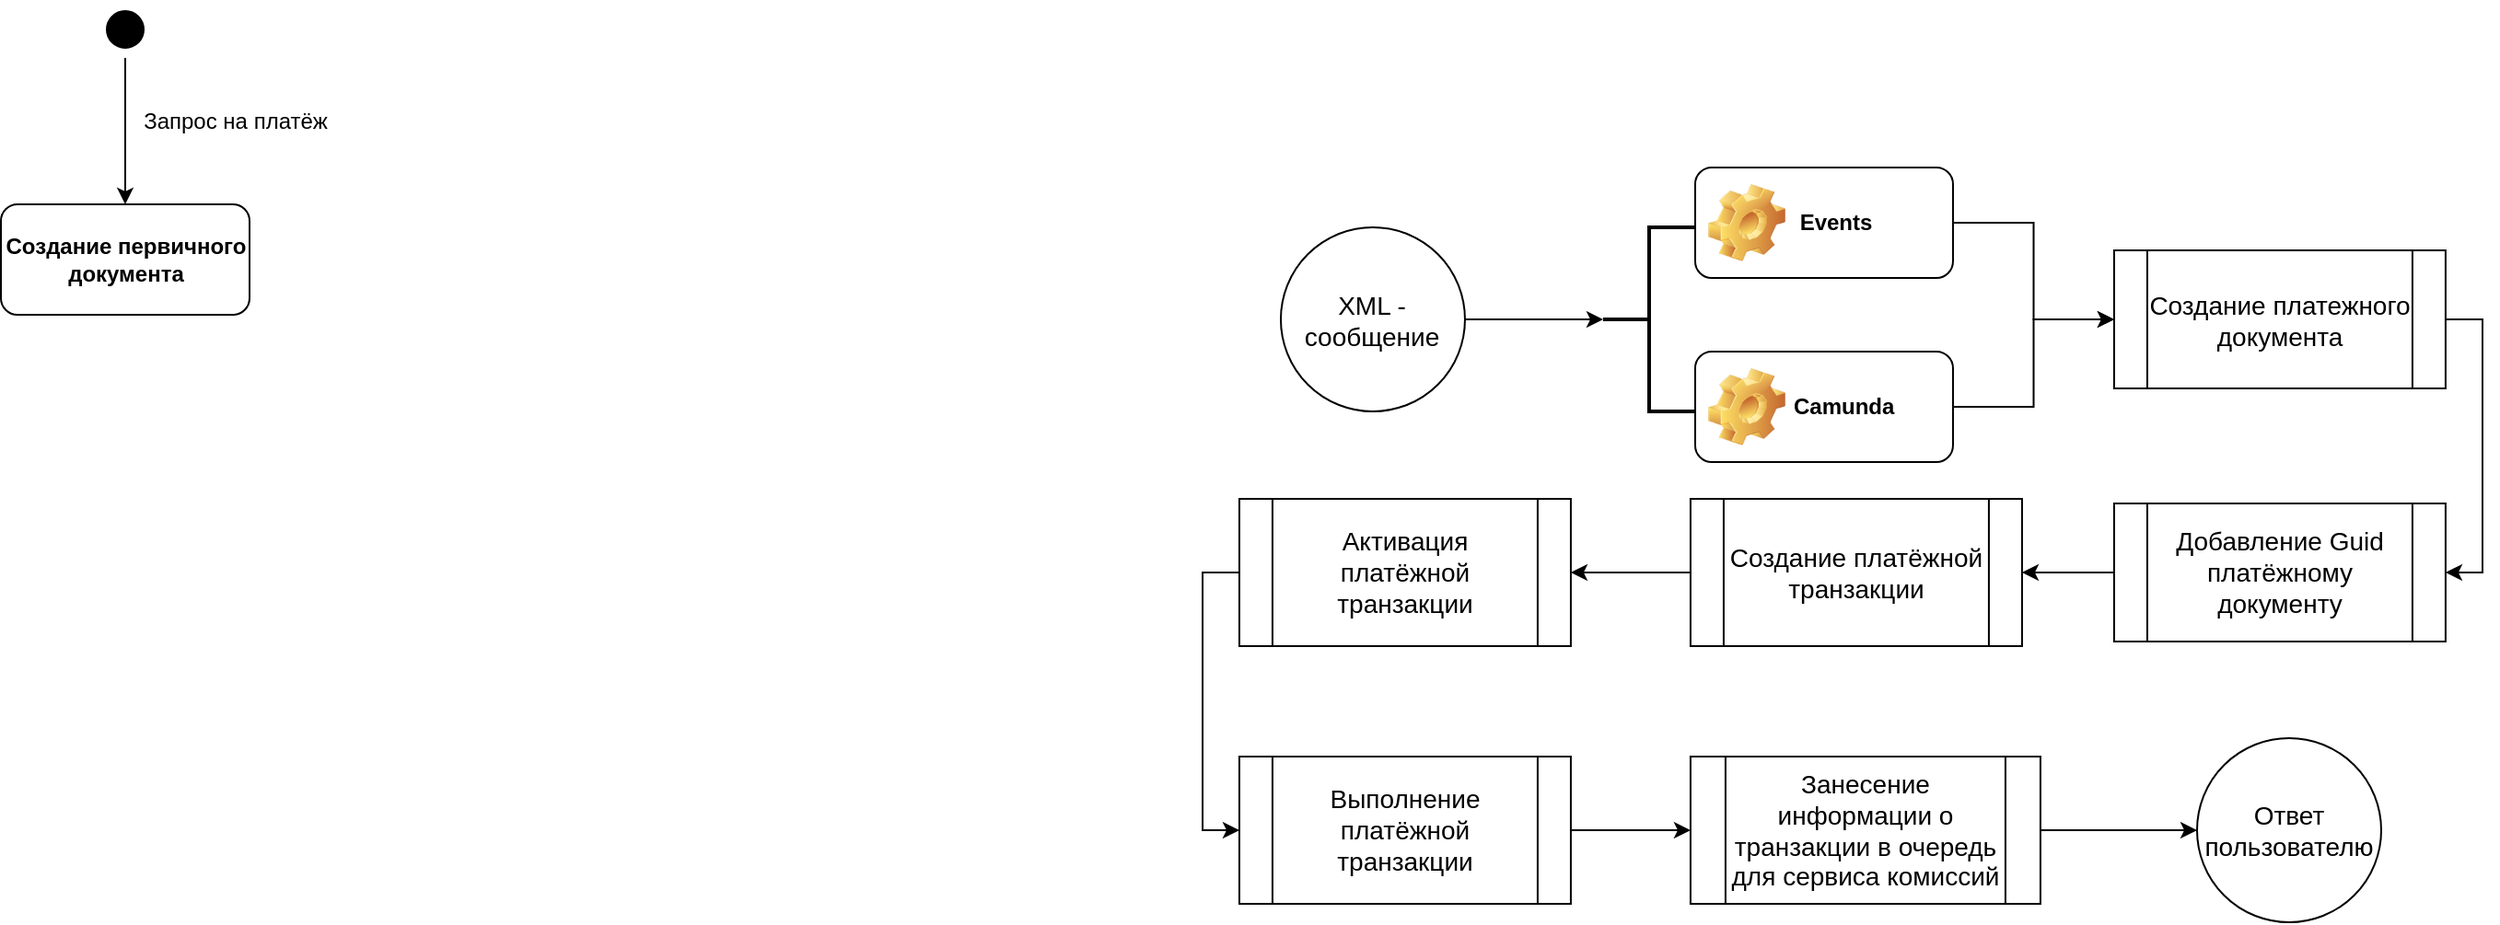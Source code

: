 <mxfile version="22.1.11" type="device">
  <diagram name="Страница — 1" id="17ytlJutnfbPDFOByeV_">
    <mxGraphModel dx="2193" dy="835" grid="1" gridSize="10" guides="1" tooltips="1" connect="1" arrows="1" fold="1" page="1" pageScale="1" pageWidth="827" pageHeight="1169" math="0" shadow="0">
      <root>
        <mxCell id="0" />
        <mxCell id="1" parent="0" />
        <mxCell id="o8RzPSBCsfLitdQUEArX-3" value="" style="edgeStyle=orthogonalEdgeStyle;rounded=0;orthogonalLoop=1;jettySize=auto;html=1;" parent="1" source="sD51jkV7iEJHB1a5SW3d-1" target="o8RzPSBCsfLitdQUEArX-2" edge="1">
          <mxGeometry relative="1" as="geometry" />
        </mxCell>
        <mxCell id="sD51jkV7iEJHB1a5SW3d-1" value="&lt;font style=&quot;font-size: 14px;&quot;&gt;XML - сообщение&lt;/font&gt;" style="ellipse;whiteSpace=wrap;html=1;aspect=fixed;" parent="1" vertex="1">
          <mxGeometry x="82.48" y="162.5" width="100" height="100" as="geometry" />
        </mxCell>
        <mxCell id="o8RzPSBCsfLitdQUEArX-4" style="edgeStyle=orthogonalEdgeStyle;rounded=0;orthogonalLoop=1;jettySize=auto;html=1;entryX=1;entryY=0.5;entryDx=0;entryDy=0;exitX=1;exitY=0.5;exitDx=0;exitDy=0;" parent="1" source="sD51jkV7iEJHB1a5SW3d-2" target="sD51jkV7iEJHB1a5SW3d-4" edge="1">
          <mxGeometry relative="1" as="geometry" />
        </mxCell>
        <mxCell id="sD51jkV7iEJHB1a5SW3d-2" value="&lt;font style=&quot;font-size: 14px;&quot;&gt;Создание платежного документа&lt;/font&gt;" style="shape=process;whiteSpace=wrap;html=1;backgroundOutline=1;" parent="1" vertex="1">
          <mxGeometry x="534.96" y="175" width="180" height="75" as="geometry" />
        </mxCell>
        <mxCell id="o8RzPSBCsfLitdQUEArX-5" value="" style="edgeStyle=orthogonalEdgeStyle;rounded=0;orthogonalLoop=1;jettySize=auto;html=1;" parent="1" source="sD51jkV7iEJHB1a5SW3d-4" target="sD51jkV7iEJHB1a5SW3d-6" edge="1">
          <mxGeometry relative="1" as="geometry" />
        </mxCell>
        <mxCell id="sD51jkV7iEJHB1a5SW3d-4" value="&lt;font style=&quot;font-size: 14px;&quot;&gt;Добавление Guid платёжному документу&lt;/font&gt;" style="shape=process;whiteSpace=wrap;html=1;backgroundOutline=1;" parent="1" vertex="1">
          <mxGeometry x="534.96" y="312.5" width="180" height="75" as="geometry" />
        </mxCell>
        <mxCell id="sD51jkV7iEJHB1a5SW3d-9" value="" style="edgeStyle=orthogonalEdgeStyle;rounded=0;orthogonalLoop=1;jettySize=auto;html=1;" parent="1" source="sD51jkV7iEJHB1a5SW3d-6" target="sD51jkV7iEJHB1a5SW3d-8" edge="1">
          <mxGeometry relative="1" as="geometry" />
        </mxCell>
        <mxCell id="sD51jkV7iEJHB1a5SW3d-6" value="&lt;span style=&quot;font-size: 14px;&quot;&gt;Создание платёжной транзакции&lt;/span&gt;" style="shape=process;whiteSpace=wrap;html=1;backgroundOutline=1;" parent="1" vertex="1">
          <mxGeometry x="304.96" y="310" width="180" height="80" as="geometry" />
        </mxCell>
        <mxCell id="o8RzPSBCsfLitdQUEArX-6" style="edgeStyle=orthogonalEdgeStyle;rounded=0;orthogonalLoop=1;jettySize=auto;html=1;entryX=0;entryY=0.5;entryDx=0;entryDy=0;exitX=0;exitY=0.5;exitDx=0;exitDy=0;" parent="1" source="sD51jkV7iEJHB1a5SW3d-8" target="sD51jkV7iEJHB1a5SW3d-10" edge="1">
          <mxGeometry relative="1" as="geometry" />
        </mxCell>
        <mxCell id="sD51jkV7iEJHB1a5SW3d-8" value="&lt;span style=&quot;font-size: 14px;&quot;&gt;Активация платёжной транзакции&lt;/span&gt;" style="shape=process;whiteSpace=wrap;html=1;backgroundOutline=1;" parent="1" vertex="1">
          <mxGeometry x="59.96" y="310" width="180" height="80" as="geometry" />
        </mxCell>
        <mxCell id="o8RzPSBCsfLitdQUEArX-7" value="" style="edgeStyle=orthogonalEdgeStyle;rounded=0;orthogonalLoop=1;jettySize=auto;html=1;" parent="1" source="sD51jkV7iEJHB1a5SW3d-10" target="sD51jkV7iEJHB1a5SW3d-13" edge="1">
          <mxGeometry relative="1" as="geometry" />
        </mxCell>
        <mxCell id="sD51jkV7iEJHB1a5SW3d-10" value="&lt;span style=&quot;font-size: 14px;&quot;&gt;Выполнение платёжной транзакции&lt;/span&gt;" style="shape=process;whiteSpace=wrap;html=1;backgroundOutline=1;" parent="1" vertex="1">
          <mxGeometry x="59.96" y="450" width="180" height="80" as="geometry" />
        </mxCell>
        <mxCell id="sD51jkV7iEJHB1a5SW3d-19" value="" style="edgeStyle=orthogonalEdgeStyle;rounded=0;orthogonalLoop=1;jettySize=auto;html=1;" parent="1" source="sD51jkV7iEJHB1a5SW3d-13" target="sD51jkV7iEJHB1a5SW3d-16" edge="1">
          <mxGeometry relative="1" as="geometry" />
        </mxCell>
        <mxCell id="sD51jkV7iEJHB1a5SW3d-13" value="&lt;span style=&quot;font-size: 14px;&quot;&gt;Занесение информации о транзакции в очередь для сервиса комиссий&lt;/span&gt;" style="shape=process;whiteSpace=wrap;html=1;backgroundOutline=1;" parent="1" vertex="1">
          <mxGeometry x="304.96" y="450" width="190" height="80" as="geometry" />
        </mxCell>
        <mxCell id="sD51jkV7iEJHB1a5SW3d-16" value="&lt;font style=&quot;font-size: 14px;&quot;&gt;Ответ пользователю&lt;/font&gt;" style="ellipse;whiteSpace=wrap;html=1;aspect=fixed;" parent="1" vertex="1">
          <mxGeometry x="580" y="440" width="100" height="100" as="geometry" />
        </mxCell>
        <mxCell id="o8RzPSBCsfLitdQUEArX-2" value="" style="strokeWidth=2;html=1;shape=mxgraph.flowchart.annotation_2;align=left;labelPosition=right;pointerEvents=1;" parent="1" vertex="1">
          <mxGeometry x="257.48" y="162.5" width="50" height="100" as="geometry" />
        </mxCell>
        <mxCell id="o8RzPSBCsfLitdQUEArX-10" style="edgeStyle=orthogonalEdgeStyle;rounded=0;orthogonalLoop=1;jettySize=auto;html=1;entryX=0;entryY=0.5;entryDx=0;entryDy=0;" parent="1" source="o8RzPSBCsfLitdQUEArX-8" target="sD51jkV7iEJHB1a5SW3d-2" edge="1">
          <mxGeometry relative="1" as="geometry" />
        </mxCell>
        <mxCell id="o8RzPSBCsfLitdQUEArX-8" value="&amp;nbsp;Events" style="label;whiteSpace=wrap;html=1;image=img/clipart/Gear_128x128.png" parent="1" vertex="1">
          <mxGeometry x="307.48" y="130" width="140" height="60" as="geometry" />
        </mxCell>
        <mxCell id="o8RzPSBCsfLitdQUEArX-11" style="edgeStyle=orthogonalEdgeStyle;rounded=0;orthogonalLoop=1;jettySize=auto;html=1;entryX=0;entryY=0.5;entryDx=0;entryDy=0;" parent="1" source="o8RzPSBCsfLitdQUEArX-9" target="sD51jkV7iEJHB1a5SW3d-2" edge="1">
          <mxGeometry relative="1" as="geometry" />
        </mxCell>
        <mxCell id="o8RzPSBCsfLitdQUEArX-9" value="Camunda" style="label;whiteSpace=wrap;html=1;image=img/clipart/Gear_128x128.png" parent="1" vertex="1">
          <mxGeometry x="307.48" y="230" width="140" height="60" as="geometry" />
        </mxCell>
        <mxCell id="qk1_jeXpU-OiNCO0bxP5-3" style="edgeStyle=orthogonalEdgeStyle;rounded=0;orthogonalLoop=1;jettySize=auto;html=1;entryX=0.5;entryY=0;entryDx=0;entryDy=0;" edge="1" parent="1" source="qk1_jeXpU-OiNCO0bxP5-1" target="qk1_jeXpU-OiNCO0bxP5-2">
          <mxGeometry relative="1" as="geometry" />
        </mxCell>
        <mxCell id="qk1_jeXpU-OiNCO0bxP5-1" value="" style="ellipse;html=1;shape=endState;fillColor=#000000;strokeColor=#fff;" vertex="1" parent="1">
          <mxGeometry x="-560" y="40" width="30" height="30" as="geometry" />
        </mxCell>
        <mxCell id="qk1_jeXpU-OiNCO0bxP5-2" value="&lt;b&gt;Создание первичного документа&lt;/b&gt;" style="rounded=1;whiteSpace=wrap;html=1;" vertex="1" parent="1">
          <mxGeometry x="-612.5" y="150" width="135" height="60" as="geometry" />
        </mxCell>
        <mxCell id="qk1_jeXpU-OiNCO0bxP5-4" value="Запрос на платёж" style="text;html=1;strokeColor=none;fillColor=none;align=center;verticalAlign=middle;whiteSpace=wrap;rounded=0;" vertex="1" parent="1">
          <mxGeometry x="-540" y="90" width="110" height="30" as="geometry" />
        </mxCell>
      </root>
    </mxGraphModel>
  </diagram>
</mxfile>
